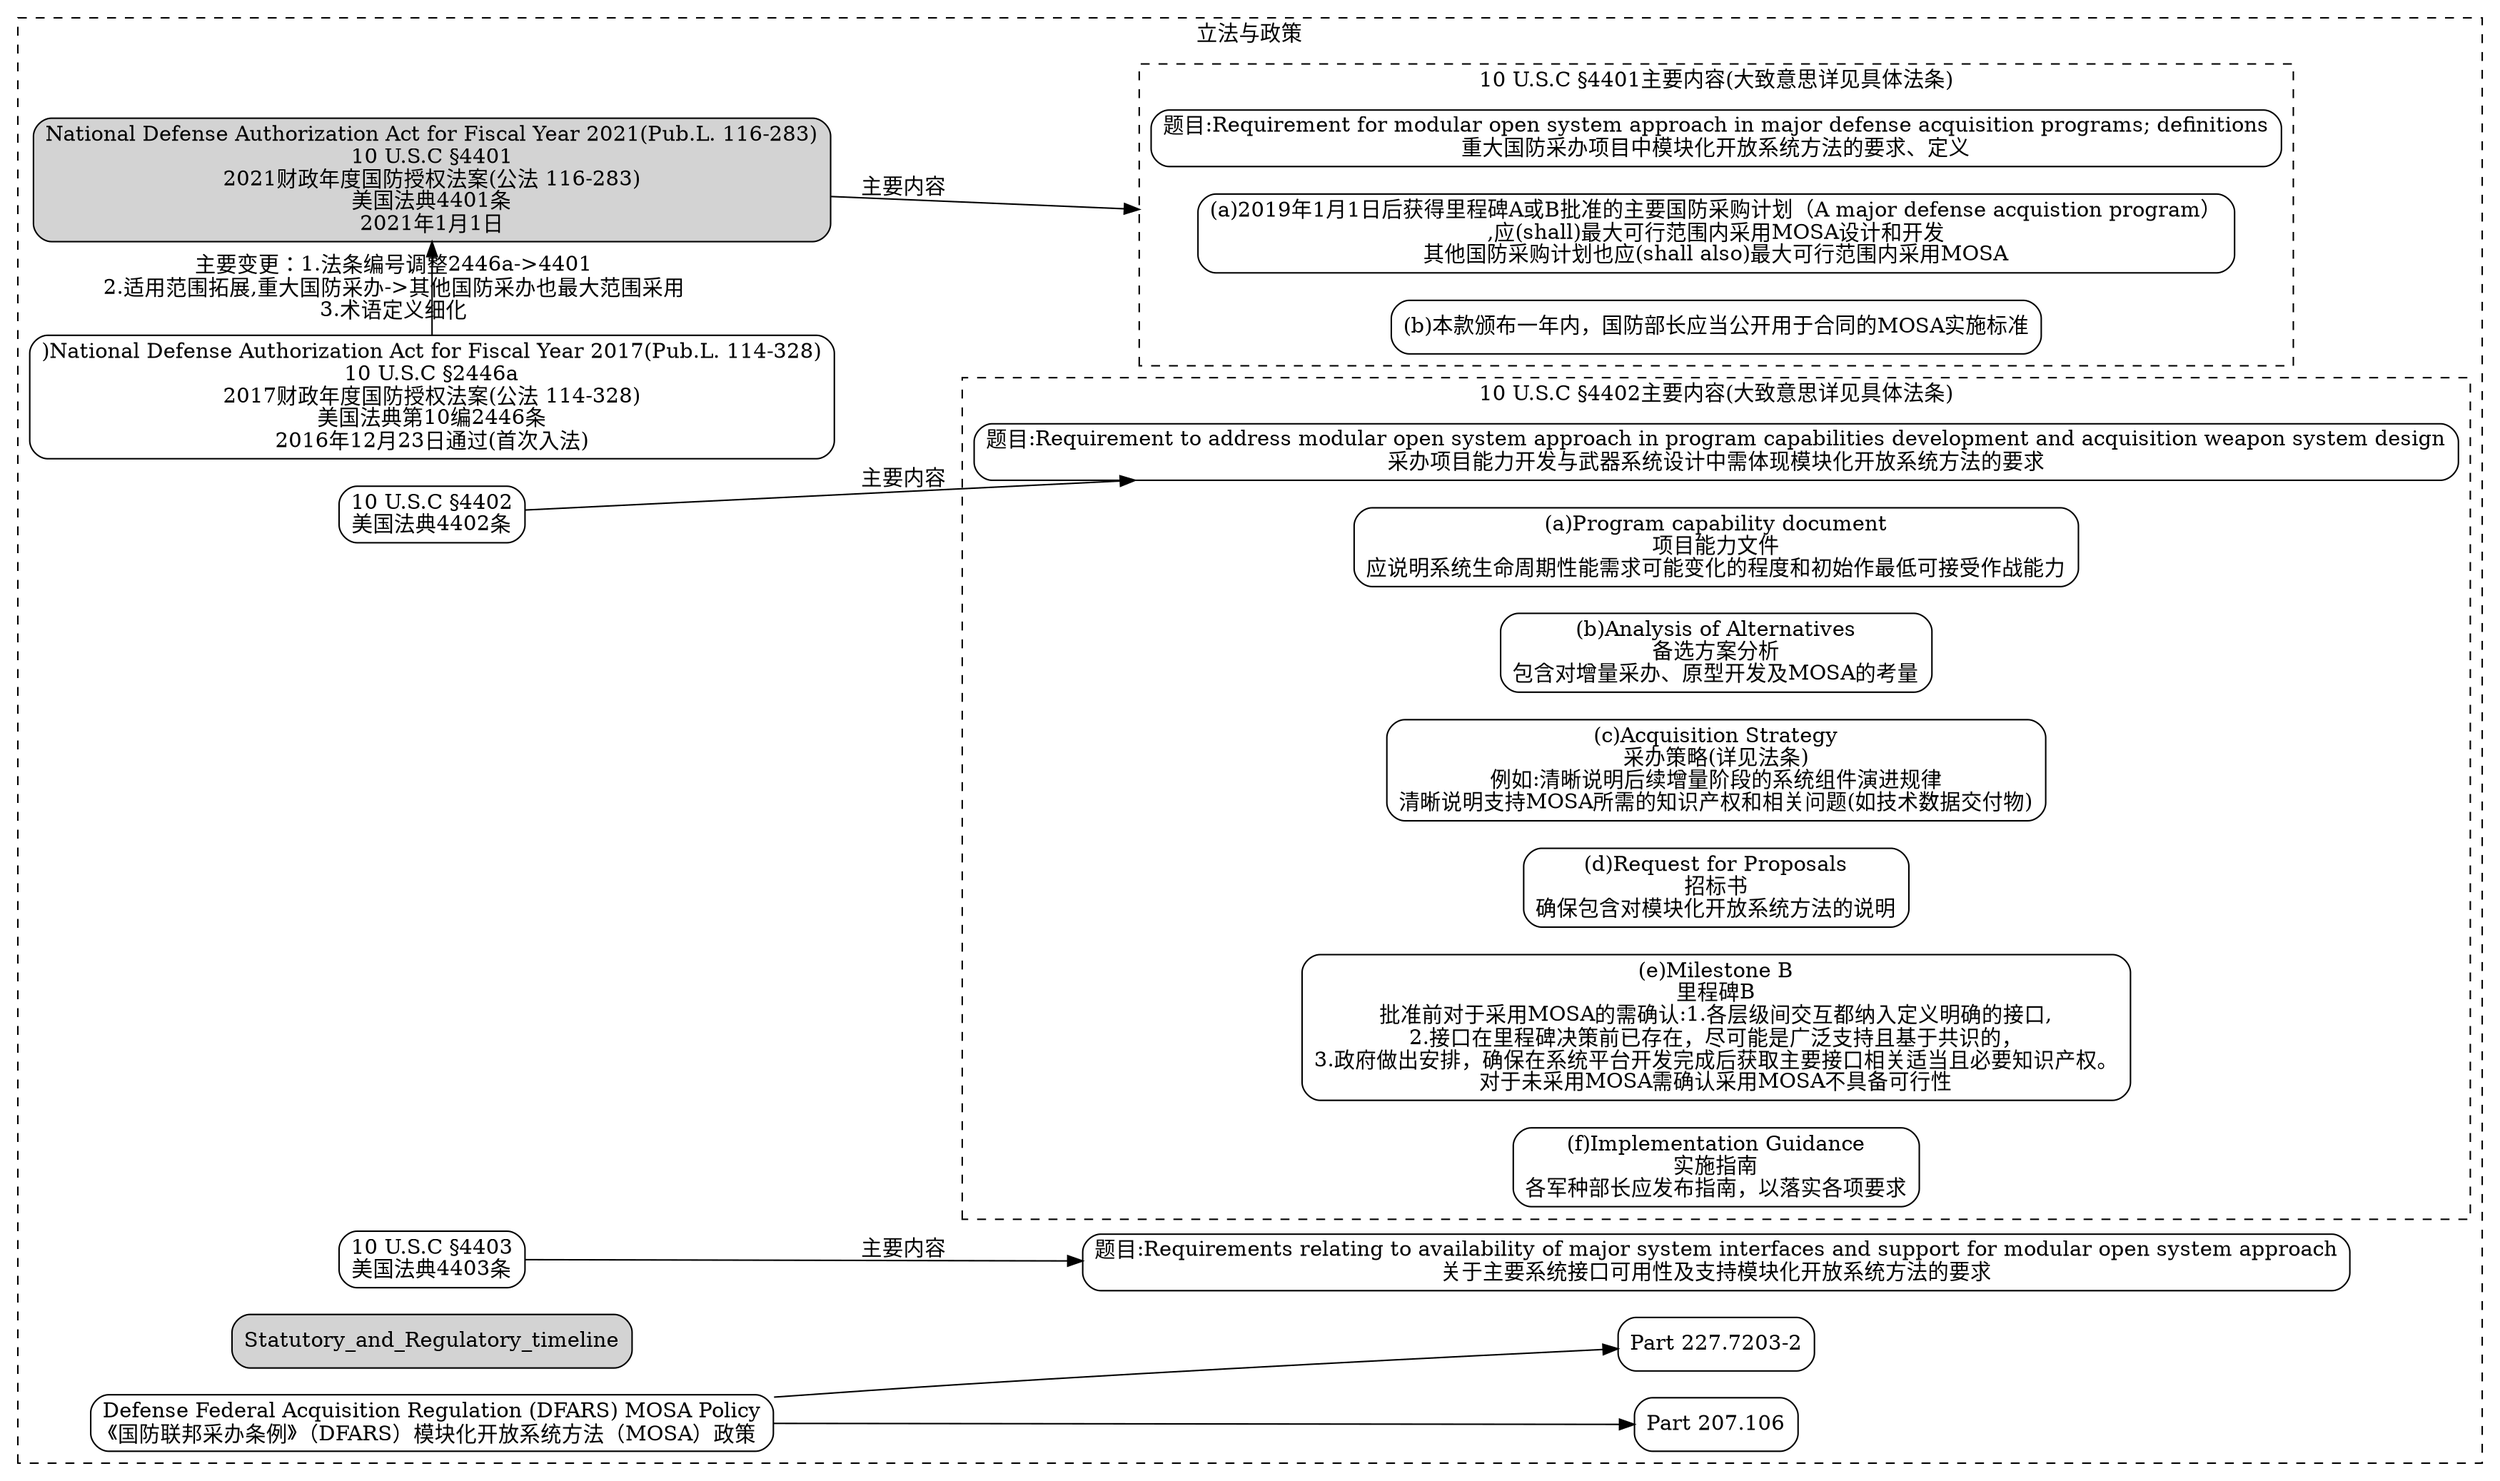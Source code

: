 digraph G {
  graph [rankdir=LR,compound=true];
  node [shape=box, style="rounded,filled"];
	subgraph cluster_Statutory_and_Regulatory{
	label="立法与政策"
	style=dashed
	National_Defense_Authorization_Act_for_Fiscal_Year_2017[label=")National Defense Authorization Act for Fiscal Year 2017(Pub.L. 114-328)\n10 U.S.C §2446a\n2017财政年度国防授权法案(公法 114-328)\n美国法典第10编2446条\n2016年12月23日通过(首次入法)",color=black,fillcolor=white]
	_10USC4401[label="National Defense Authorization Act for Fiscal Year 2021(Pub.L. 116-283)\n10 U.S.C §4401\n2021财政年度国防授权法案(公法 116-283)\n美国法典4401条\n2021年1月1日"];
	_10USC4402[label="10 U.S.C §4402\n美国法典4402条",color=black,fillcolor=white];
	_10USC4403[label="10 U.S.C §4403\n美国法典4403条",color=black,fillcolor=white];
	subgraph cluster_10USC4402{
	label="10 U.S.C §4402主要内容(大致意思详见具体法条)"
	style=dashed
	_10USC4402_0[label="题目:Requirement to address modular open system approach in program capabilities development and acquisition weapon system design\n采办项目能力开发与武器系统设计中需体现模块化开放系统方法的要求"color=black,fillcolor=white]
	_10USC4402_1[label="(a)Program capability document\n项目能力文件\n应说明系统生命周期性能需求可能变化的程度和初始作最低可接受作战能力",color=black,fillcolor=white]
	_10USC4402_2[label="(b)Analysis of Alternatives\n备选方案分析\n包含对增量采办、原型开发及MOSA的考量",color=black,fillcolor=white]
	_10USC4402_3[label="(c)Acquisition Strategy\n采办策略(详见法条)\n例如:清晰说明后续增量阶段的系统组件演进规律\n清晰说明支持MOSA所需的知识产权和相关问题(如技术数据交付物)",color=black,fillcolor=white]
	_10USC4402_4[label="(d)Request for Proposals\n招标书\n确保包含对模块化开放系统方法的说明",color=black,fillcolor=white]
	_10USC4402_5[label="(e)Milestone B\n里程碑B\n批准前对于采用MOSA的需确认:1.各层级间交互都纳入定义明确的接口,\n2.接口在里程碑决策前已存在，尽可能是广泛支持且基于共识的，\n3.政府做出安排，确保在系统平台开发完成后获取主要接口相关适当且必要知识产权。\n对于未采用MOSA需确认采用MOSA不具备可行性",color=black,fillcolor=white]
	
	_10USC4402_6[label="(f)Implementation Guidance\n实施指南\n各军种部长应发布指南，以落实各项要求",color=black,fillcolor=white]
	
}
	_10USC4403_0[label="题目:Requirements relating to availability of major system interfaces and support for modular open system approach\n关于主要系统接口可用性及支持模块化开放系统方法的要求"color=black,fillcolor=white]
	_10USC4402->_10USC4402_0[label="主要内容"]
	_10USC4403->_10USC4403_0[label="主要内容"]
	
	{rank=same;National_Defense_Authorization_Act_for_Fiscal_Year_2017;_10USC4401}
	subgraph cluster_10USC4401{
	label="10 U.S.C §4401主要内容(大致意思详见具体法条)"
	style=dashed
	_10USC4401_0[label="题目:Requirement for modular open system approach in major defense acquisition programs; definitions\n重大国防采办项目中模块化开放系统方法的要求、定义"color=black,fillcolor=white]
	_10USC4401_a[label="(a)2019年1月1日后获得里程碑A或B批准的主要国防采购计划（A major defense acquistion program）\n,应(shall)最大可行范围内采用MOSA设计和开发\n其他国防采购计划也应(shall also)最大可行范围内采用MOSA",color=black,fillcolor=white]
	_10USC4401_b[label="(b)本款颁布一年内，国防部长应当公开用于合同的MOSA实施标准"color=black,fillcolor=white]
}
	_10USC4401->_10USC4401_a[label="\n主要内容",lhead = "cluster_10USC4401"]
	Statutory_and_Regulatory_timeline[image="./images/statutory_and_regulatory_timeline.png"]
	//Statutory_and_Regulatory_timeline[label="法律和政策时间线\n./images/statutory_and_regulatory_timeline.png",color=black,fillcolor=white]
	National_Defense_Authorization_Act_for_Fiscal_Year_2017->_10USC4401[label="主要变更：1.法条编号调整2446a->4401\n2.适用范围拓展,重大国防采办->其他国防采办也最大范围采用\n3.术语定义细化"]
	DFARS[label="Defense Federal Acquisition Regulation (DFARS) MOSA Policy\n《国防联邦采办条例》（DFARS）模块化开放系统方法（MOSA）政策",color=black,fillcolor=white]
	DFARS1[label="Part 207.106",color=black,fillcolor=white]
	DFARS2[label="Part 227.7203-2",color=black,fillcolor=white]
	DFARS->DFARS1
	DFARS->DFARS2
}
}
